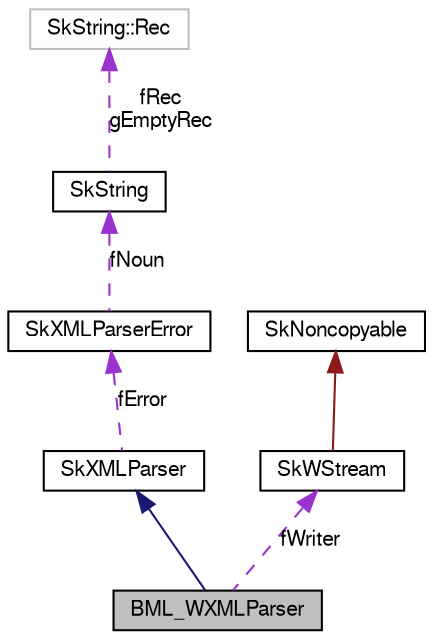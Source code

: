 digraph G
{
  edge [fontname="FreeSans",fontsize="10",labelfontname="FreeSans",labelfontsize="10"];
  node [fontname="FreeSans",fontsize="10",shape=record];
  Node1 [label="BML_WXMLParser",height=0.2,width=0.4,color="black", fillcolor="grey75", style="filled" fontcolor="black"];
  Node2 -> Node1 [dir=back,color="midnightblue",fontsize="10",style="solid",fontname="FreeSans"];
  Node2 [label="SkXMLParser",height=0.2,width=0.4,color="black", fillcolor="white", style="filled",URL="$class_sk_x_m_l_parser.html"];
  Node3 -> Node2 [dir=back,color="darkorchid3",fontsize="10",style="dashed",label="fError",fontname="FreeSans"];
  Node3 [label="SkXMLParserError",height=0.2,width=0.4,color="black", fillcolor="white", style="filled",URL="$class_sk_x_m_l_parser_error.html"];
  Node4 -> Node3 [dir=back,color="darkorchid3",fontsize="10",style="dashed",label="fNoun",fontname="FreeSans"];
  Node4 [label="SkString",height=0.2,width=0.4,color="black", fillcolor="white", style="filled",URL="$class_sk_string.html"];
  Node5 -> Node4 [dir=back,color="darkorchid3",fontsize="10",style="dashed",label="fRec\ngEmptyRec",fontname="FreeSans"];
  Node5 [label="SkString::Rec",height=0.2,width=0.4,color="grey75", fillcolor="white", style="filled"];
  Node6 -> Node1 [dir=back,color="darkorchid3",fontsize="10",style="dashed",label="fWriter",fontname="FreeSans"];
  Node6 [label="SkWStream",height=0.2,width=0.4,color="black", fillcolor="white", style="filled",URL="$class_sk_w_stream.html"];
  Node7 -> Node6 [dir=back,color="firebrick4",fontsize="10",style="solid",fontname="FreeSans"];
  Node7 [label="SkNoncopyable",height=0.2,width=0.4,color="black", fillcolor="white", style="filled",URL="$class_sk_noncopyable.html"];
}
